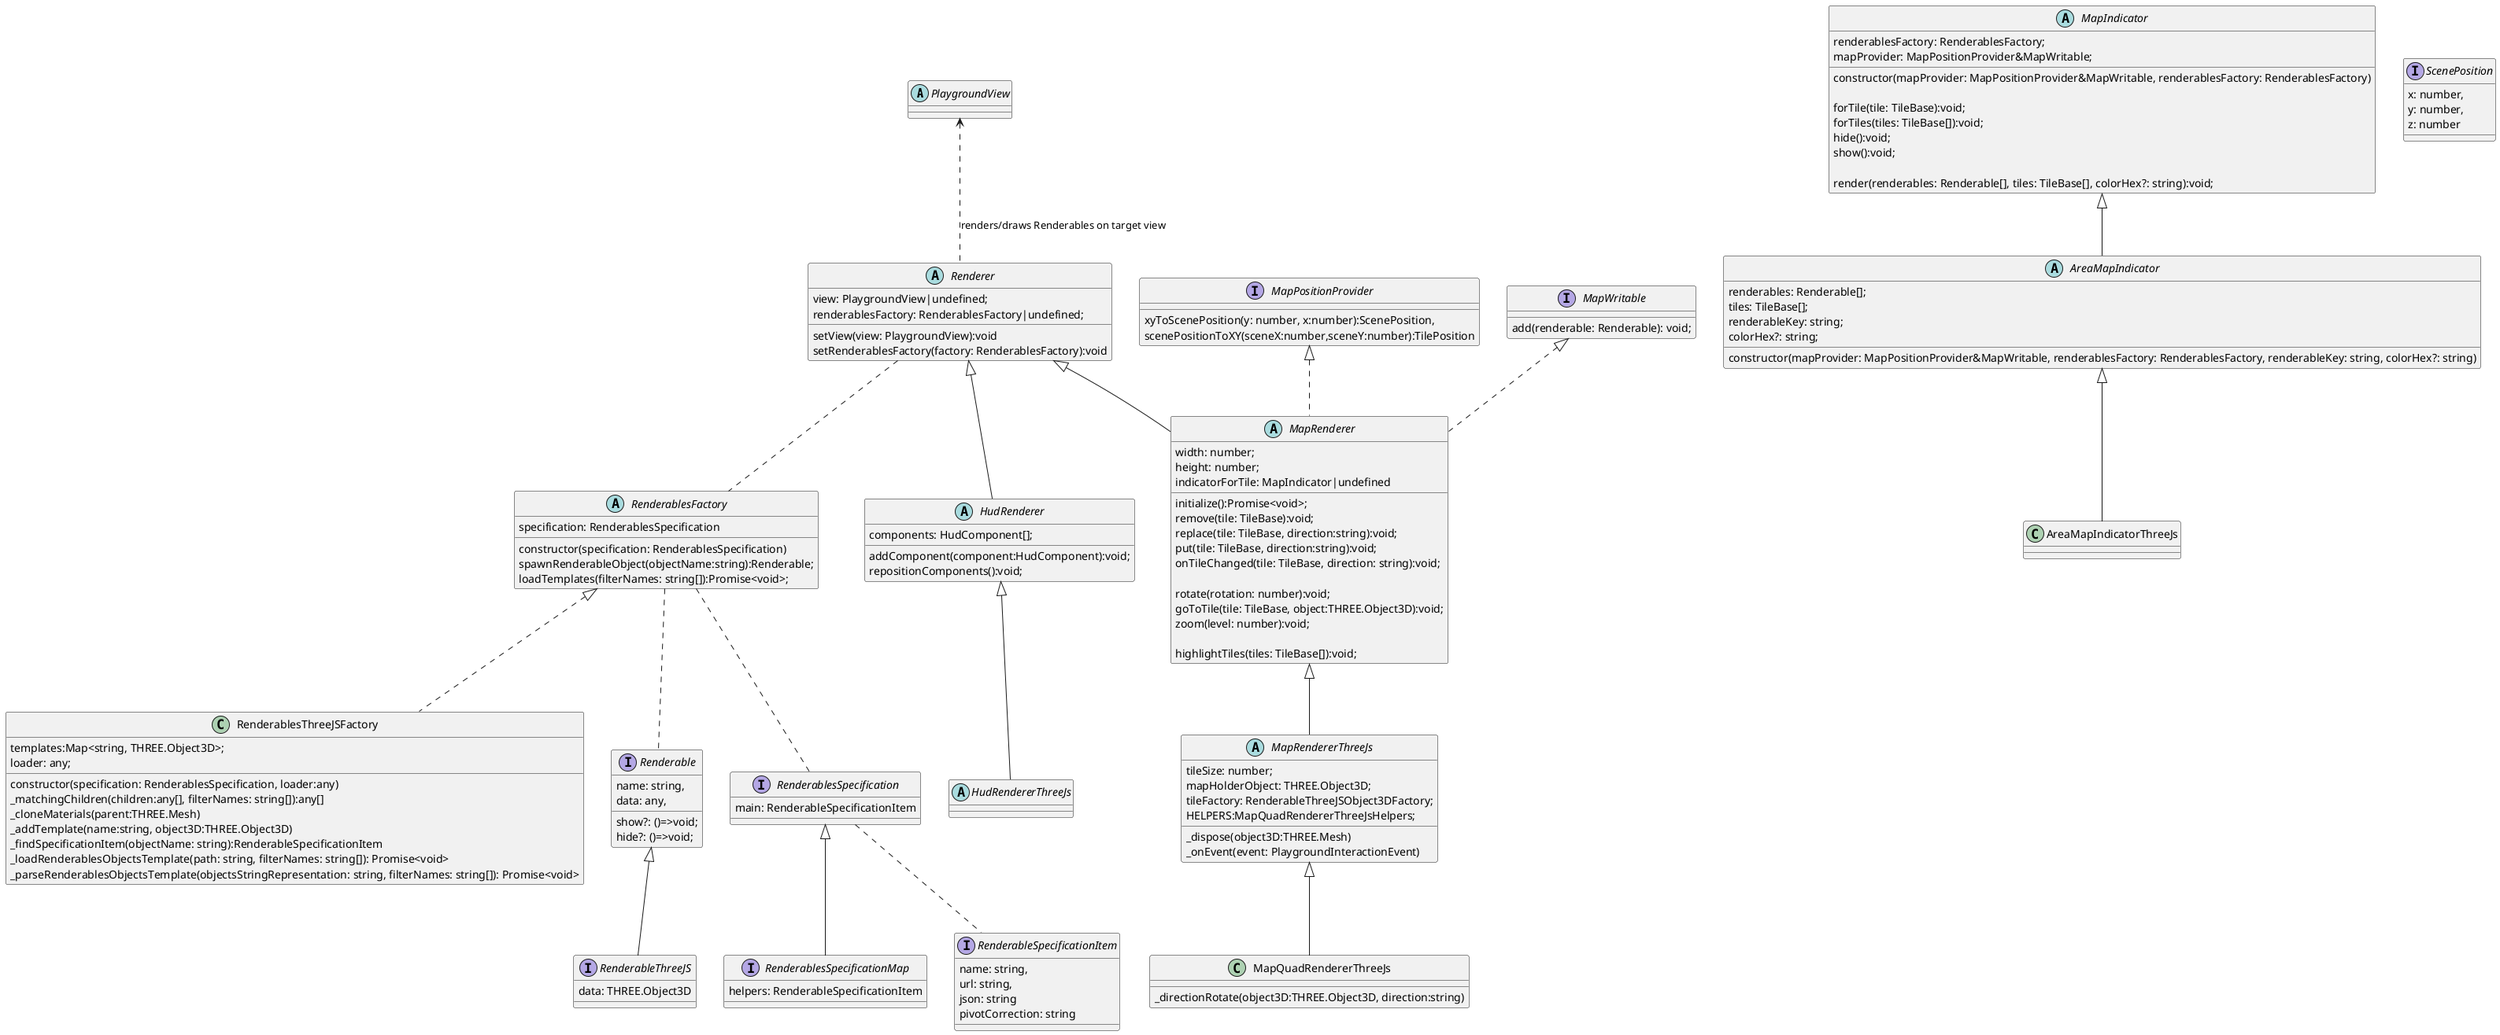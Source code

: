 @startuml



abstract class PlaygroundView {  }


abstract class Renderer {
  view: PlaygroundView|undefined;
  renderablesFactory: RenderablesFactory|undefined;
  {method} setView(view: PlaygroundView):void
  {method} setRenderablesFactory(factory: RenderablesFactory):void
}

abstract class HudRenderer {
  components: HudComponent[];
  {method} addComponent(component:HudComponent):void;
  {method} repositionComponents():void;
}

abstract class HudRendererThreeJs {}

abstract class MapRenderer {
  {field} width: number;
  {field} height: number;
  {field} indicatorForTile: MapIndicator|undefined
  

  {method} initialize():Promise<void>;
  {method} remove(tile: TileBase):void;
  {method} replace(tile: TileBase, direction:string):void;
  {method} put(tile: TileBase, direction:string):void;
  {method} onTileChanged(tile: TileBase, direction: string):void;
  
  {method} rotate(rotation: number):void;
  {method} goToTile(tile: TileBase, object:THREE.Object3D):void;      
  {method} zoom(level: number):void;

  {method} highlightTiles(tiles: TileBase[]):void;
}

abstract class MapRendererThreeJs {
  tileSize: number;
  mapHolderObject: THREE.Object3D;
  tileFactory: RenderableThreeJSObject3DFactory;
  HELPERS:MapQuadRendererThreeJsHelpers;

  {method} _dispose(object3D:THREE.Mesh)
  {method} _onEvent(event: PlaygroundInteractionEvent)
}

class MapQuadRendererThreeJs {
  {method} _directionRotate(object3D:THREE.Object3D, direction:string)
}

abstract class RenderablesFactory {
  specification: RenderablesSpecification
  {method} constructor(specification: RenderablesSpecification)
  {method} spawnRenderableObject(objectName:string):Renderable;
  {method} loadTemplates(filterNames: string[]):Promise<void>;
}

class RenderablesThreeJSFactory {
  templates:Map<string, THREE.Object3D>;
  loader: any;
  {method} constructor(specification: RenderablesSpecification, loader:any)
  {method} _matchingChildren(children:any[], filterNames: string[]):any[]
  {method} _cloneMaterials(parent:THREE.Mesh)
  {method} _addTemplate(name:string, object3D:THREE.Object3D)
  {method} _findSpecificationItem(objectName: string):RenderableSpecificationItem
  {method} _loadRenderablesObjectsTemplate(path: string, filterNames: string[]): Promise<void>
  {method} _parseRenderablesObjectsTemplate(objectsStringRepresentation: string, filterNames: string[]): Promise<void>
}

abstract class MapIndicator {
  
  renderablesFactory: RenderablesFactory;
  mapProvider: MapPositionProvider&MapWritable;

  constructor(mapProvider: MapPositionProvider&MapWritable, renderablesFactory: RenderablesFactory)

  {method} forTile(tile: TileBase):void;
  {method} forTiles(tiles: TileBase[]):void;
  {method} hide():void;
  {method} show():void;

  {method} render(renderables: Renderable[], tiles: TileBase[], colorHex?: string):void;    
}

abstract class AreaMapIndicator{
  renderables: Renderable[];
  tiles: TileBase[];
  renderableKey: string;
  colorHex?: string;
  
  constructor(mapProvider: MapPositionProvider&MapWritable, renderablesFactory: RenderablesFactory, renderableKey: string, colorHex?: string)

}

class AreaMapIndicatorThreeJs{

}

interface Renderable{
  name: string,
  data: any,
  show?: ()=>void;
  hide?: ()=>void;
}

interface RenderableThreeJS{
  data: THREE.Object3D
}



interface RenderableSpecificationItem {
  name: string,
  url: string,
  json: string
  pivotCorrection: string
}

interface RenderablesSpecification {
  main: RenderableSpecificationItem  
}

interface RenderablesSpecificationMap {
  helpers: RenderableSpecificationItem
}

interface ScenePosition {
  x: number,
  y: number,
  z: number
}

interface MapPositionProvider {
  xyToScenePosition(y: number, x:number):ScenePosition,
  scenePositionToXY(sceneX:number,sceneY:number):TilePosition
}

interface MapWritable {
  add(renderable: Renderable): void;
}

PlaygroundView <.. Renderer : renders/draws Renderables on target view

Renderer <|-- MapRenderer
Renderer <|-- HudRenderer
HudRenderer <|-- HudRendererThreeJs
MapRenderer <|-- MapRendererThreeJs
MapRendererThreeJs <|-- MapQuadRendererThreeJs
Renderer .. RenderablesFactory
RenderablesFactory .. Renderable

RenderablesFactory <|.. RenderablesThreeJSFactory

MapPositionProvider <|.. MapRenderer
MapWritable <|.. MapRenderer

Renderable <|-- RenderableThreeJS

RenderablesSpecification <|-- RenderablesSpecificationMap

RenderablesSpecification .. RenderableSpecificationItem

RenderablesFactory .. RenderablesSpecification

MapIndicator <|-- AreaMapIndicator

AreaMapIndicator <|-- AreaMapIndicatorThreeJs
@enduml